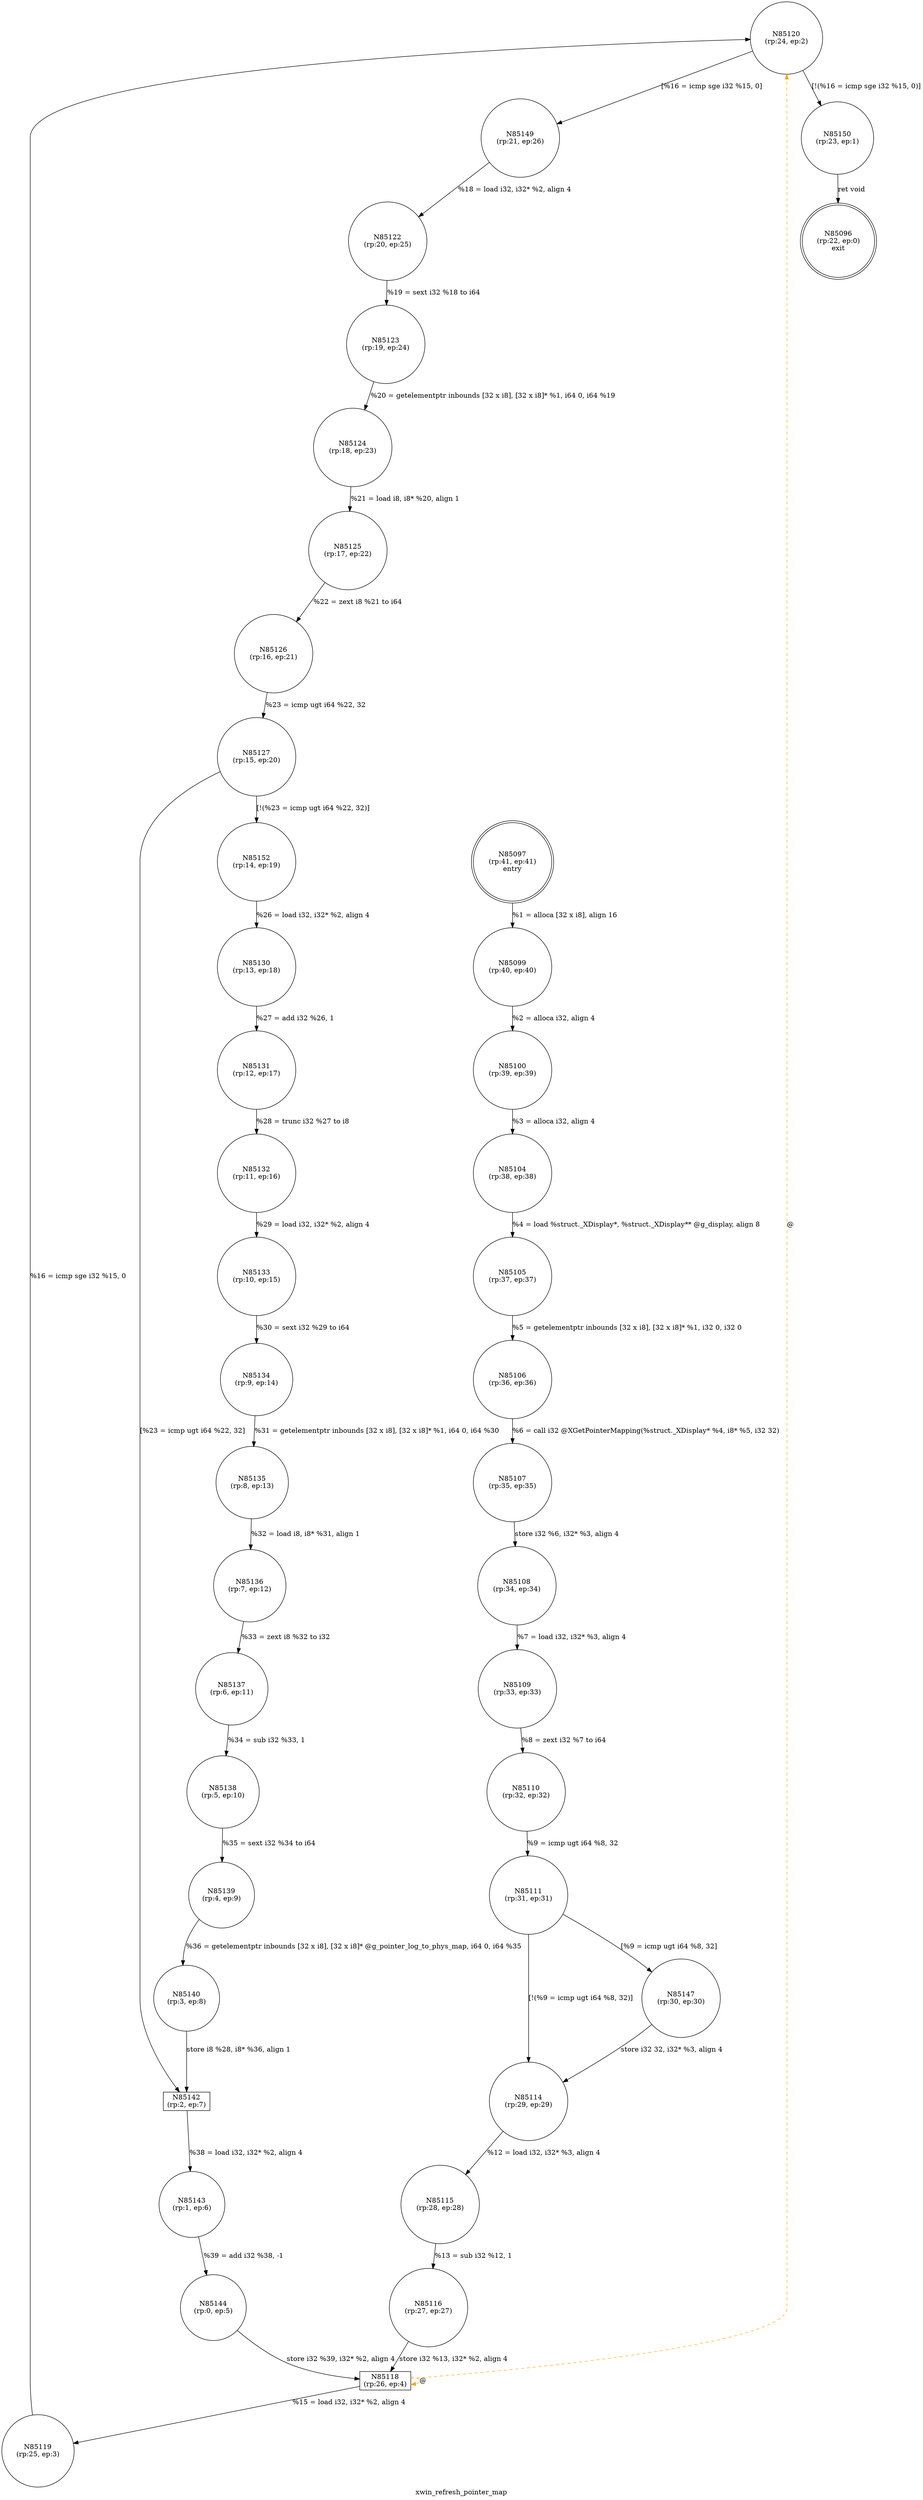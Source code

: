 digraph xwin_refresh_pointer_map {
label="xwin_refresh_pointer_map"
85096 [label="N85096\n(rp:22, ep:0)\nexit", shape="doublecircle"]
85097 [label="N85097\n(rp:41, ep:41)\nentry", shape="doublecircle"]
85097 -> 85099 [label="%1 = alloca [32 x i8], align 16"]
85099 [label="N85099\n(rp:40, ep:40)", shape="circle"]
85099 -> 85100 [label="%2 = alloca i32, align 4"]
85100 [label="N85100\n(rp:39, ep:39)", shape="circle"]
85100 -> 85104 [label="%3 = alloca i32, align 4"]
85104 [label="N85104\n(rp:38, ep:38)", shape="circle"]
85104 -> 85105 [label="%4 = load %struct._XDisplay*, %struct._XDisplay** @g_display, align 8"]
85105 [label="N85105\n(rp:37, ep:37)", shape="circle"]
85105 -> 85106 [label="%5 = getelementptr inbounds [32 x i8], [32 x i8]* %1, i32 0, i32 0"]
85106 [label="N85106\n(rp:36, ep:36)", shape="circle"]
85106 -> 85107 [label="%6 = call i32 @XGetPointerMapping(%struct._XDisplay* %4, i8* %5, i32 32)"]
85107 [label="N85107\n(rp:35, ep:35)", shape="circle"]
85107 -> 85108 [label="store i32 %6, i32* %3, align 4"]
85108 [label="N85108\n(rp:34, ep:34)", shape="circle"]
85108 -> 85109 [label="%7 = load i32, i32* %3, align 4"]
85109 [label="N85109\n(rp:33, ep:33)", shape="circle"]
85109 -> 85110 [label="%8 = zext i32 %7 to i64"]
85110 [label="N85110\n(rp:32, ep:32)", shape="circle"]
85110 -> 85111 [label="%9 = icmp ugt i64 %8, 32"]
85111 [label="N85111\n(rp:31, ep:31)", shape="circle"]
85111 -> 85147 [label="[%9 = icmp ugt i64 %8, 32]"]
85111 -> 85114 [label="[!(%9 = icmp ugt i64 %8, 32)]"]
85114 [label="N85114\n(rp:29, ep:29)", shape="circle"]
85114 -> 85115 [label="%12 = load i32, i32* %3, align 4"]
85115 [label="N85115\n(rp:28, ep:28)", shape="circle"]
85115 -> 85116 [label="%13 = sub i32 %12, 1"]
85116 [label="N85116\n(rp:27, ep:27)", shape="circle"]
85116 -> 85118 [label="store i32 %13, i32* %2, align 4"]
85118 [label="N85118\n(rp:26, ep:4)", shape="box"]
85118 -> 85119 [label="%15 = load i32, i32* %2, align 4"]
85118 -> 85118 [label="@", style="dashed", color="orange"]
85118 -> 85120 [label="@", style="dashed", color="orange"]
85119 [label="N85119\n(rp:25, ep:3)", shape="circle"]
85119 -> 85120 [label="%16 = icmp sge i32 %15, 0"]
85120 [label="N85120\n(rp:24, ep:2)", shape="circle"]
85120 -> 85149 [label="[%16 = icmp sge i32 %15, 0]"]
85120 -> 85150 [label="[!(%16 = icmp sge i32 %15, 0)]"]
85122 [label="N85122\n(rp:20, ep:25)", shape="circle"]
85122 -> 85123 [label="%19 = sext i32 %18 to i64"]
85123 [label="N85123\n(rp:19, ep:24)", shape="circle"]
85123 -> 85124 [label="%20 = getelementptr inbounds [32 x i8], [32 x i8]* %1, i64 0, i64 %19"]
85124 [label="N85124\n(rp:18, ep:23)", shape="circle"]
85124 -> 85125 [label="%21 = load i8, i8* %20, align 1"]
85125 [label="N85125\n(rp:17, ep:22)", shape="circle"]
85125 -> 85126 [label="%22 = zext i8 %21 to i64"]
85126 [label="N85126\n(rp:16, ep:21)", shape="circle"]
85126 -> 85127 [label="%23 = icmp ugt i64 %22, 32"]
85127 [label="N85127\n(rp:15, ep:20)", shape="circle"]
85127 -> 85152 [label="[!(%23 = icmp ugt i64 %22, 32)]"]
85127 -> 85142 [label="[%23 = icmp ugt i64 %22, 32]"]
85130 [label="N85130\n(rp:13, ep:18)", shape="circle"]
85130 -> 85131 [label="%27 = add i32 %26, 1"]
85131 [label="N85131\n(rp:12, ep:17)", shape="circle"]
85131 -> 85132 [label="%28 = trunc i32 %27 to i8"]
85132 [label="N85132\n(rp:11, ep:16)", shape="circle"]
85132 -> 85133 [label="%29 = load i32, i32* %2, align 4"]
85133 [label="N85133\n(rp:10, ep:15)", shape="circle"]
85133 -> 85134 [label="%30 = sext i32 %29 to i64"]
85134 [label="N85134\n(rp:9, ep:14)", shape="circle"]
85134 -> 85135 [label="%31 = getelementptr inbounds [32 x i8], [32 x i8]* %1, i64 0, i64 %30"]
85135 [label="N85135\n(rp:8, ep:13)", shape="circle"]
85135 -> 85136 [label="%32 = load i8, i8* %31, align 1"]
85136 [label="N85136\n(rp:7, ep:12)", shape="circle"]
85136 -> 85137 [label="%33 = zext i8 %32 to i32"]
85137 [label="N85137\n(rp:6, ep:11)", shape="circle"]
85137 -> 85138 [label="%34 = sub i32 %33, 1"]
85138 [label="N85138\n(rp:5, ep:10)", shape="circle"]
85138 -> 85139 [label="%35 = sext i32 %34 to i64"]
85139 [label="N85139\n(rp:4, ep:9)", shape="circle"]
85139 -> 85140 [label="%36 = getelementptr inbounds [32 x i8], [32 x i8]* @g_pointer_log_to_phys_map, i64 0, i64 %35"]
85140 [label="N85140\n(rp:3, ep:8)", shape="circle"]
85140 -> 85142 [label="store i8 %28, i8* %36, align 1"]
85142 [label="N85142\n(rp:2, ep:7)", shape="box"]
85142 -> 85143 [label="%38 = load i32, i32* %2, align 4"]
85143 [label="N85143\n(rp:1, ep:6)", shape="circle"]
85143 -> 85144 [label="%39 = add i32 %38, -1"]
85144 [label="N85144\n(rp:0, ep:5)", shape="circle"]
85144 -> 85118 [label="store i32 %39, i32* %2, align 4"]
85147 [label="N85147\n(rp:30, ep:30)", shape="circle"]
85147 -> 85114 [label="store i32 32, i32* %3, align 4"]
85149 [label="N85149\n(rp:21, ep:26)", shape="circle"]
85149 -> 85122 [label="%18 = load i32, i32* %2, align 4"]
85150 [label="N85150\n(rp:23, ep:1)", shape="circle"]
85150 -> 85096 [label="ret void"]
85152 [label="N85152\n(rp:14, ep:19)", shape="circle"]
85152 -> 85130 [label="%26 = load i32, i32* %2, align 4"]
}
